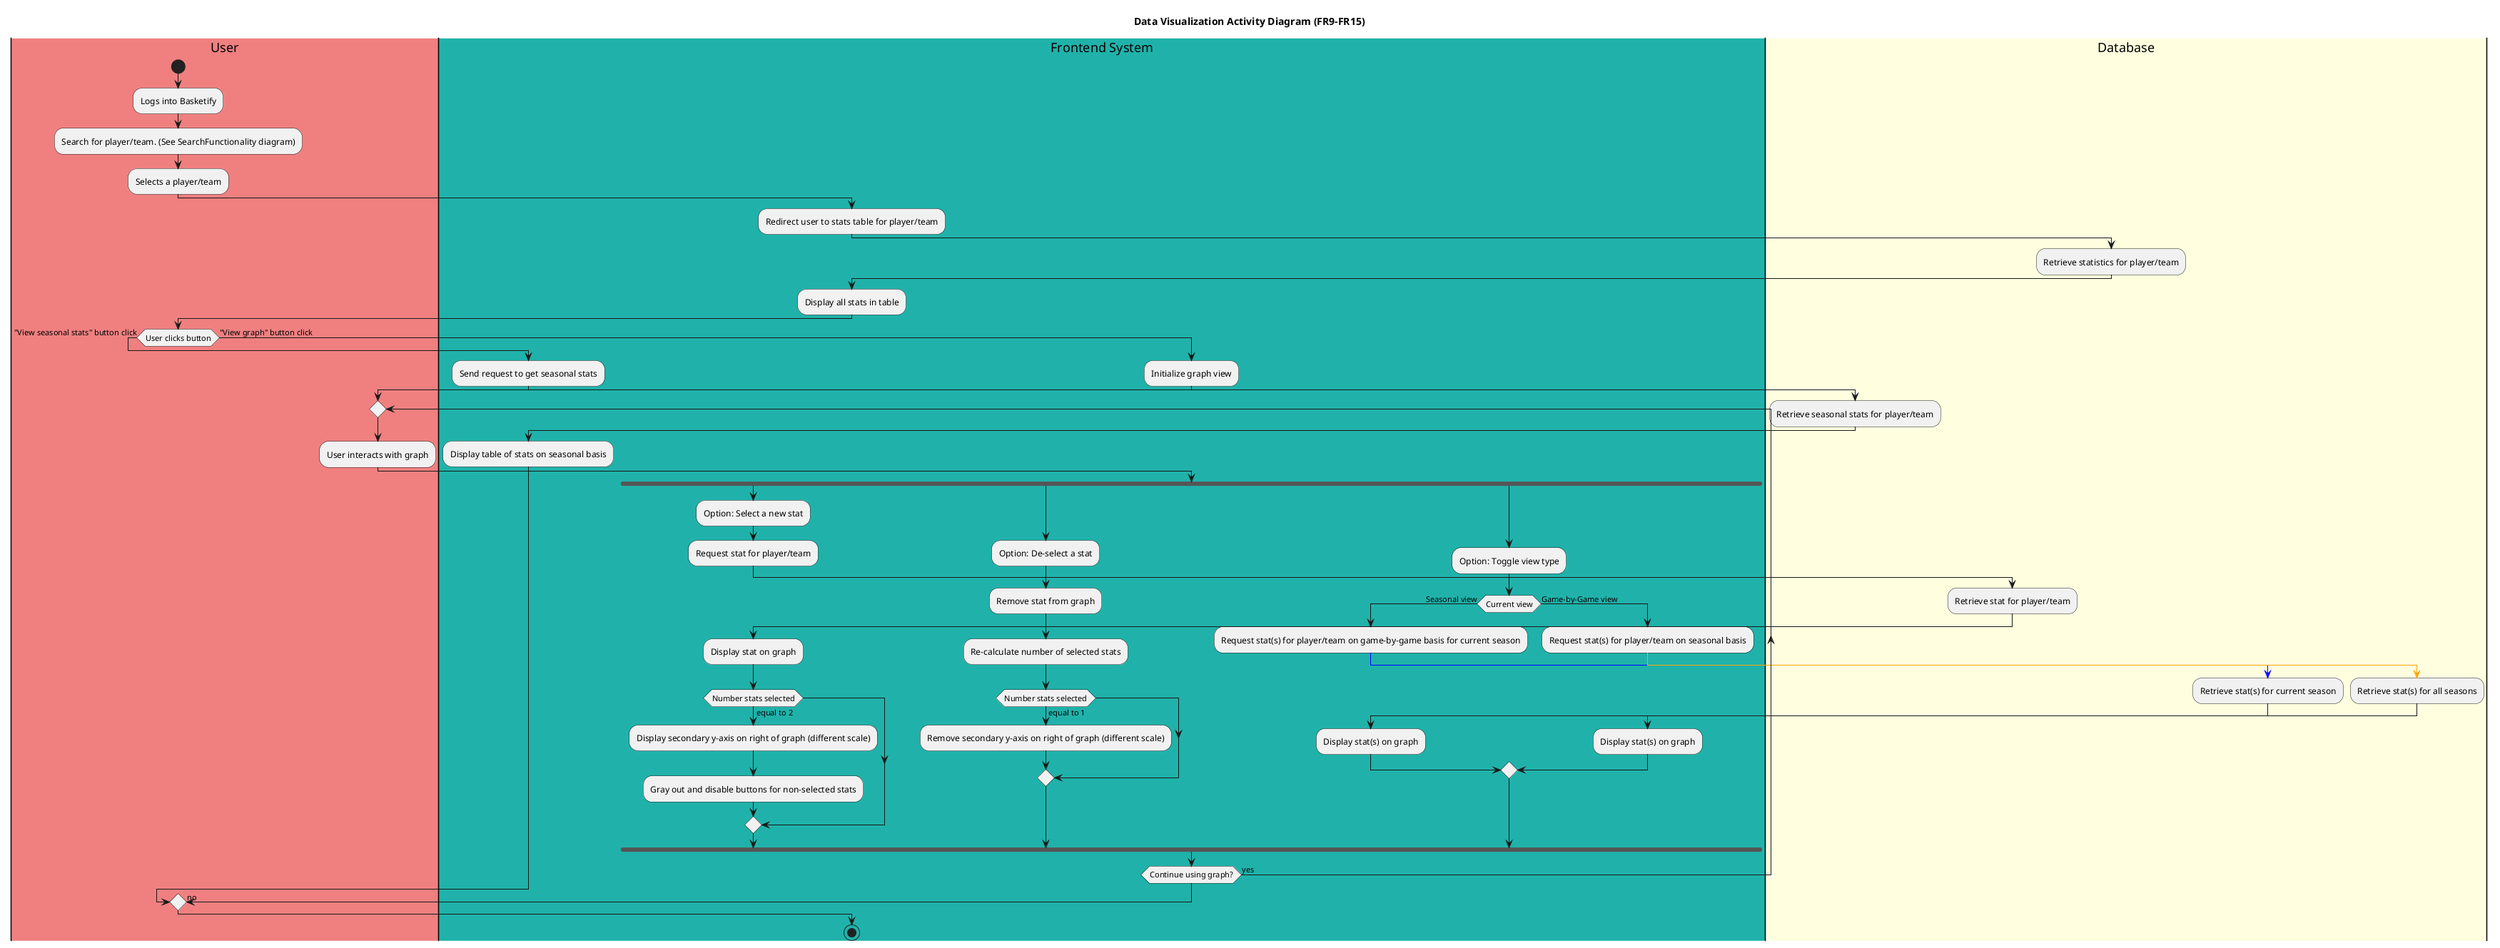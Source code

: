 @startuml DataVisualization
title Data Visualization Activity Diagram (FR9-FR15)

|#LightCoral|User|
|#LightSeaGreen|Frontend System|
|#LightYellow|Database|

|User|
start
:Logs into Basketify;
:Search for player/team. (See SearchFunctionality diagram);
:Selects a player/team;

|Frontend System|
:Redirect user to stats table for player/team;

|Database|
:Retrieve statistics for player/team;

|Frontend System|
:Display all stats in table;

|User|
if (User clicks button) then ("View seasonal stats" button click)
    |Frontend System|
    :Send request to get seasonal stats;
    |Database|
    :Retrieve seasonal stats for player/team;
    |Frontend System|
    :Display table of stats on seasonal basis;
else ("View graph" button click)
    |Frontend System|
    :Initialize graph view;
    
    |User|
    repeat
        :User interacts with graph;
        
        |Frontend System|
        fork
            :Option: Select a new stat;
            |Frontend System|
            :Request stat for player/team;
            |Database|
            :Retrieve stat for player/team;
            |Frontend System|
            :Display stat on graph;
            if (Number stats selected) then (equal to 2)
                :Display secondary y-axis on right of graph (different scale);
                :Gray out and disable buttons for non-selected stats;
            endif
        fork again
            :Option: De-select a stat;
            |Frontend System|
            :Remove stat from graph;
            :Re-calculate number of selected stats;
            if (Number stats selected) then (equal to 1)
                :Remove secondary y-axis on right of graph (different scale);
            endif
        fork again
            :Option: Toggle view type;
            |Frontend System|
            if (Current view) then (Seasonal view)
                :Request stat(s) for player/team on game-by-game basis for current season;
                -[#blue]->
                |Database|
                :Retrieve stat(s) for current season;
                |Frontend System|
                :Display stat(s) on graph;
            else (Game-by-Game view)
                :Request stat(s) for player/team on seasonal basis;
                -[#orange]->
                |Database|
                :Retrieve stat(s) for all seasons;
                |Frontend System|
                :Display stat(s) on graph;
            endif
        end fork
    repeat while (Continue using graph?) is (yes)
    -> no;
endif

stop
@enduml